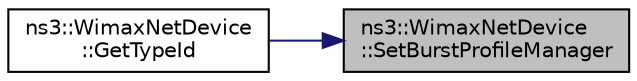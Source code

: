 digraph "ns3::WimaxNetDevice::SetBurstProfileManager"
{
 // LATEX_PDF_SIZE
  edge [fontname="Helvetica",fontsize="10",labelfontname="Helvetica",labelfontsize="10"];
  node [fontname="Helvetica",fontsize="10",shape=record];
  rankdir="RL";
  Node1 [label="ns3::WimaxNetDevice\l::SetBurstProfileManager",height=0.2,width=0.4,color="black", fillcolor="grey75", style="filled", fontcolor="black",tooltip="Set the burst profile manager."];
  Node1 -> Node2 [dir="back",color="midnightblue",fontsize="10",style="solid",fontname="Helvetica"];
  Node2 [label="ns3::WimaxNetDevice\l::GetTypeId",height=0.2,width=0.4,color="black", fillcolor="white", style="filled",URL="$classns3_1_1_wimax_net_device.html#a284c4ec1e399010085c056f9306b285e",tooltip="Get the type ID."];
}
